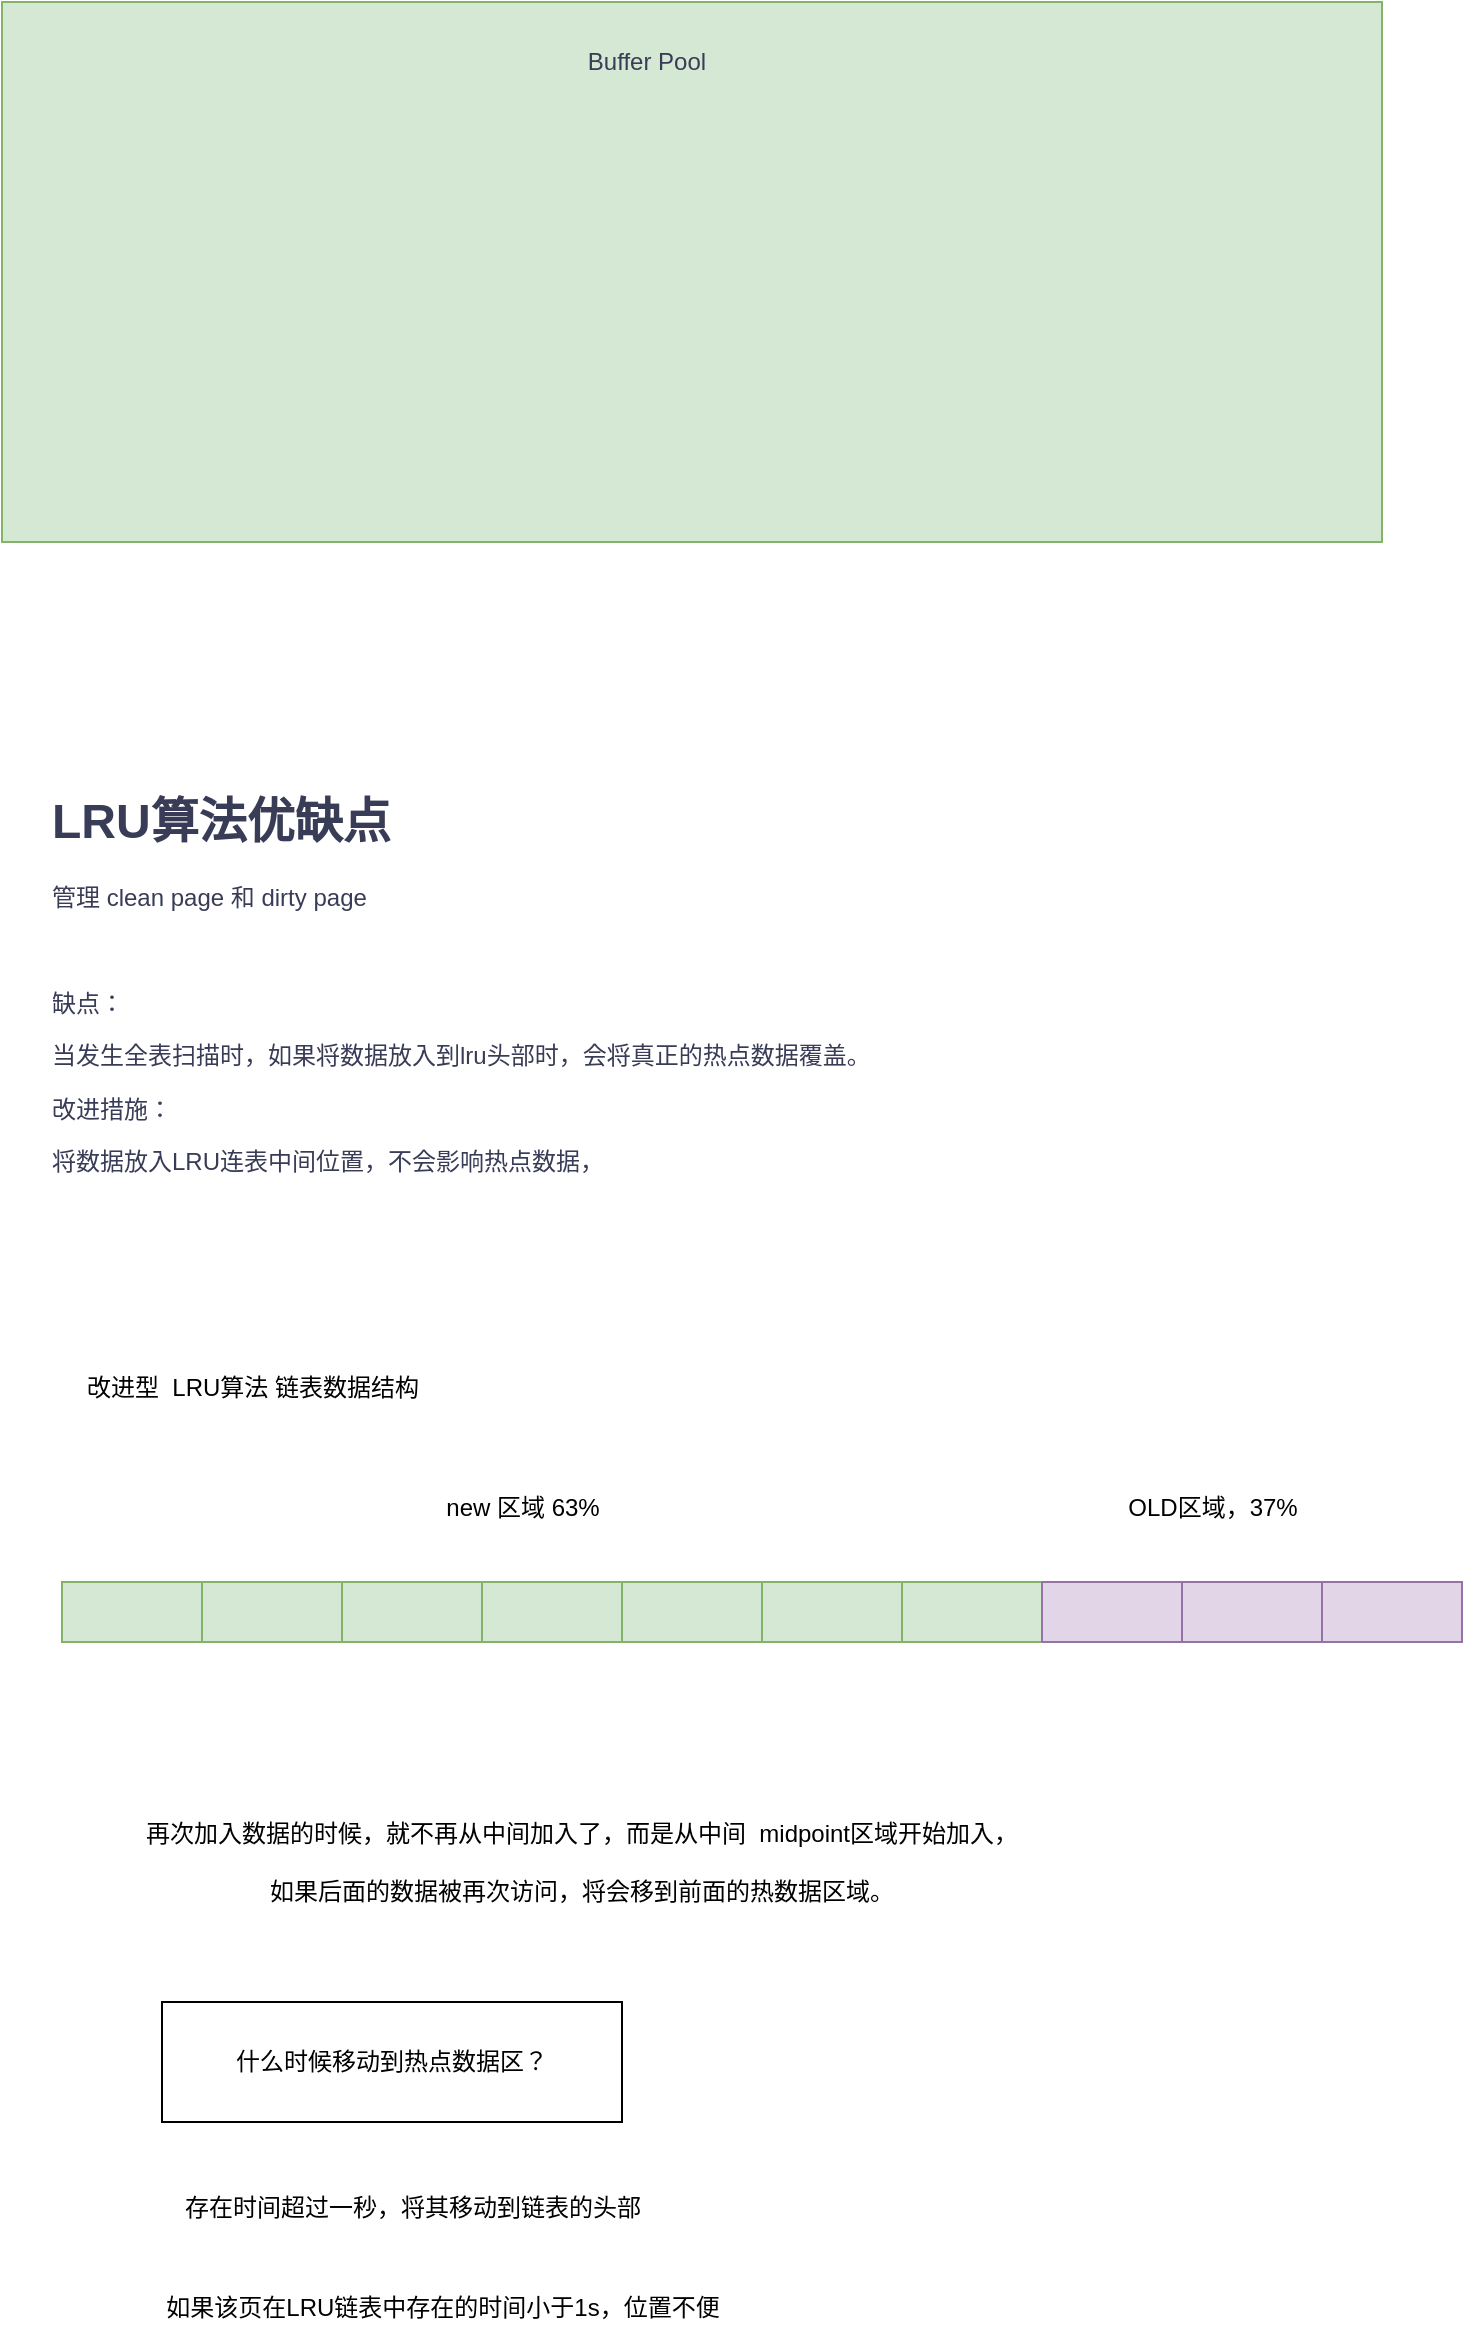 <mxfile version="23.1.7" type="github">
  <diagram name="Page-1" id="Jtu7l2riXO6fCj7KywLi">
    <mxGraphModel dx="1362" dy="795" grid="1" gridSize="10" guides="1" tooltips="1" connect="1" arrows="1" fold="1" page="1" pageScale="1" pageWidth="850" pageHeight="1100" math="0" shadow="0">
      <root>
        <mxCell id="0" />
        <mxCell id="1" parent="0" />
        <mxCell id="zM8ChRk5vcqzzWNnv-Rv-1" value="" style="rounded=0;whiteSpace=wrap;html=1;labelBackgroundColor=none;fillColor=#d5e8d4;strokeColor=#82b366;" parent="1" vertex="1">
          <mxGeometry x="70" y="100" width="690" height="270" as="geometry" />
        </mxCell>
        <mxCell id="zM8ChRk5vcqzzWNnv-Rv-3" value="Buffer Pool" style="text;html=1;align=center;verticalAlign=middle;whiteSpace=wrap;rounded=0;fontColor=#393C56;" parent="1" vertex="1">
          <mxGeometry x="320" y="120" width="145" height="20" as="geometry" />
        </mxCell>
        <mxCell id="zM8ChRk5vcqzzWNnv-Rv-4" value="&lt;h1&gt;LRU算法优缺点&lt;br&gt;&lt;/h1&gt;&lt;p&gt;管理 clean page 和 dirty page&lt;/p&gt;&lt;p&gt;&lt;br&gt;&lt;/p&gt;&lt;p&gt;缺点：&lt;/p&gt;&lt;p&gt;当发生全表扫描时，如果将数据放入到lru头部时，会将真正的热点数据覆盖。&lt;/p&gt;&lt;p&gt;改进措施：&lt;/p&gt;&lt;p&gt;将数据放入LRU连表中间位置，不会影响热点数据，&lt;br&gt;&lt;/p&gt;" style="text;html=1;spacing=5;spacingTop=-20;whiteSpace=wrap;overflow=hidden;rounded=0;fontColor=#393C56;" parent="1" vertex="1">
          <mxGeometry x="90" y="490" width="690" height="230" as="geometry" />
        </mxCell>
        <mxCell id="mdVPJ-yCepu3xSWqzpOk-1" value="" style="rounded=0;whiteSpace=wrap;html=1;fillColor=#d5e8d4;strokeColor=#82b366;" vertex="1" parent="1">
          <mxGeometry x="100" y="890" width="70" height="30" as="geometry" />
        </mxCell>
        <mxCell id="mdVPJ-yCepu3xSWqzpOk-11" value="" style="rounded=0;whiteSpace=wrap;html=1;fillColor=#d5e8d4;strokeColor=#82b366;" vertex="1" parent="1">
          <mxGeometry x="170" y="890" width="70" height="30" as="geometry" />
        </mxCell>
        <mxCell id="mdVPJ-yCepu3xSWqzpOk-12" value="" style="rounded=0;whiteSpace=wrap;html=1;fillColor=#d5e8d4;strokeColor=#82b366;" vertex="1" parent="1">
          <mxGeometry x="240" y="890" width="70" height="30" as="geometry" />
        </mxCell>
        <mxCell id="mdVPJ-yCepu3xSWqzpOk-13" value="" style="rounded=0;whiteSpace=wrap;html=1;fillColor=#d5e8d4;strokeColor=#82b366;" vertex="1" parent="1">
          <mxGeometry x="310" y="890" width="70" height="30" as="geometry" />
        </mxCell>
        <mxCell id="mdVPJ-yCepu3xSWqzpOk-14" value="" style="rounded=0;whiteSpace=wrap;html=1;fillColor=#d5e8d4;strokeColor=#82b366;" vertex="1" parent="1">
          <mxGeometry x="380" y="890" width="70" height="30" as="geometry" />
        </mxCell>
        <mxCell id="mdVPJ-yCepu3xSWqzpOk-15" value="" style="rounded=0;whiteSpace=wrap;html=1;fillColor=#d5e8d4;strokeColor=#82b366;" vertex="1" parent="1">
          <mxGeometry x="450" y="890" width="70" height="30" as="geometry" />
        </mxCell>
        <mxCell id="mdVPJ-yCepu3xSWqzpOk-16" value="" style="rounded=0;whiteSpace=wrap;html=1;fillColor=#d5e8d4;strokeColor=#82b366;" vertex="1" parent="1">
          <mxGeometry x="520" y="890" width="70" height="30" as="geometry" />
        </mxCell>
        <mxCell id="mdVPJ-yCepu3xSWqzpOk-17" value="" style="rounded=0;whiteSpace=wrap;html=1;fillColor=#e1d5e7;strokeColor=#9673a6;" vertex="1" parent="1">
          <mxGeometry x="590" y="890" width="70" height="30" as="geometry" />
        </mxCell>
        <mxCell id="mdVPJ-yCepu3xSWqzpOk-18" value="" style="rounded=0;whiteSpace=wrap;html=1;fillColor=#e1d5e7;strokeColor=#9673a6;" vertex="1" parent="1">
          <mxGeometry x="660" y="890" width="70" height="30" as="geometry" />
        </mxCell>
        <mxCell id="mdVPJ-yCepu3xSWqzpOk-19" value="" style="rounded=0;whiteSpace=wrap;html=1;fillColor=#e1d5e7;strokeColor=#9673a6;" vertex="1" parent="1">
          <mxGeometry x="730" y="890" width="70" height="30" as="geometry" />
        </mxCell>
        <mxCell id="mdVPJ-yCepu3xSWqzpOk-20" value="new 区域 63%" style="text;html=1;align=center;verticalAlign=middle;resizable=0;points=[];autosize=1;strokeColor=none;fillColor=none;" vertex="1" parent="1">
          <mxGeometry x="280" y="838" width="100" height="30" as="geometry" />
        </mxCell>
        <mxCell id="mdVPJ-yCepu3xSWqzpOk-21" value="OLD区域，37%" style="text;html=1;align=center;verticalAlign=middle;resizable=0;points=[];autosize=1;strokeColor=none;fillColor=none;" vertex="1" parent="1">
          <mxGeometry x="620" y="838" width="110" height="30" as="geometry" />
        </mxCell>
        <mxCell id="mdVPJ-yCepu3xSWqzpOk-22" value="&lt;div&gt;再次加入数据的时候，就不再从中间加入了，而是从中间&amp;nbsp; midpoint区域开始加入，&lt;/div&gt;&lt;div&gt;&lt;br&gt;&lt;/div&gt;&lt;div&gt;如果后面的数据被再次访问，将会移到前面的热数据区域。&lt;br&gt;&lt;/div&gt;" style="text;html=1;align=center;verticalAlign=middle;whiteSpace=wrap;rounded=0;" vertex="1" parent="1">
          <mxGeometry x="100" y="990" width="520" height="80" as="geometry" />
        </mxCell>
        <mxCell id="mdVPJ-yCepu3xSWqzpOk-23" value="改进型&amp;nbsp; LRU算法 链表数据结构" style="text;html=1;align=center;verticalAlign=middle;resizable=0;points=[];autosize=1;strokeColor=none;fillColor=none;" vertex="1" parent="1">
          <mxGeometry x="100" y="778" width="190" height="30" as="geometry" />
        </mxCell>
        <mxCell id="mdVPJ-yCepu3xSWqzpOk-24" value="什么时候移动到热点数据区？" style="rounded=0;whiteSpace=wrap;html=1;" vertex="1" parent="1">
          <mxGeometry x="150" y="1100" width="230" height="60" as="geometry" />
        </mxCell>
        <mxCell id="mdVPJ-yCepu3xSWqzpOk-25" value="存在时间超过一秒，将其移动到链表的头部" style="text;html=1;align=center;verticalAlign=middle;resizable=0;points=[];autosize=1;strokeColor=none;fillColor=none;" vertex="1" parent="1">
          <mxGeometry x="150" y="1188" width="250" height="30" as="geometry" />
        </mxCell>
        <mxCell id="mdVPJ-yCepu3xSWqzpOk-26" value="如果该页在LRU链表中存在的时间小于1s，位置不便" style="text;html=1;align=center;verticalAlign=middle;resizable=0;points=[];autosize=1;strokeColor=none;fillColor=none;" vertex="1" parent="1">
          <mxGeometry x="140" y="1238" width="300" height="30" as="geometry" />
        </mxCell>
      </root>
    </mxGraphModel>
  </diagram>
</mxfile>
